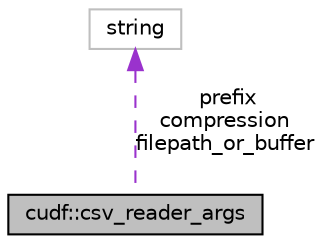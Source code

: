 digraph "cudf::csv_reader_args"
{
  edge [fontname="Helvetica",fontsize="10",labelfontname="Helvetica",labelfontsize="10"];
  node [fontname="Helvetica",fontsize="10",shape=record];
  Node1 [label="cudf::csv_reader_args",height=0.2,width=0.4,color="black", fillcolor="grey75", style="filled", fontcolor="black"];
  Node2 -> Node1 [dir="back",color="darkorchid3",fontsize="10",style="dashed",label=" prefix\ncompression\nfilepath_or_buffer" ,fontname="Helvetica"];
  Node2 [label="string",height=0.2,width=0.4,color="grey75", fillcolor="white", style="filled"];
}
